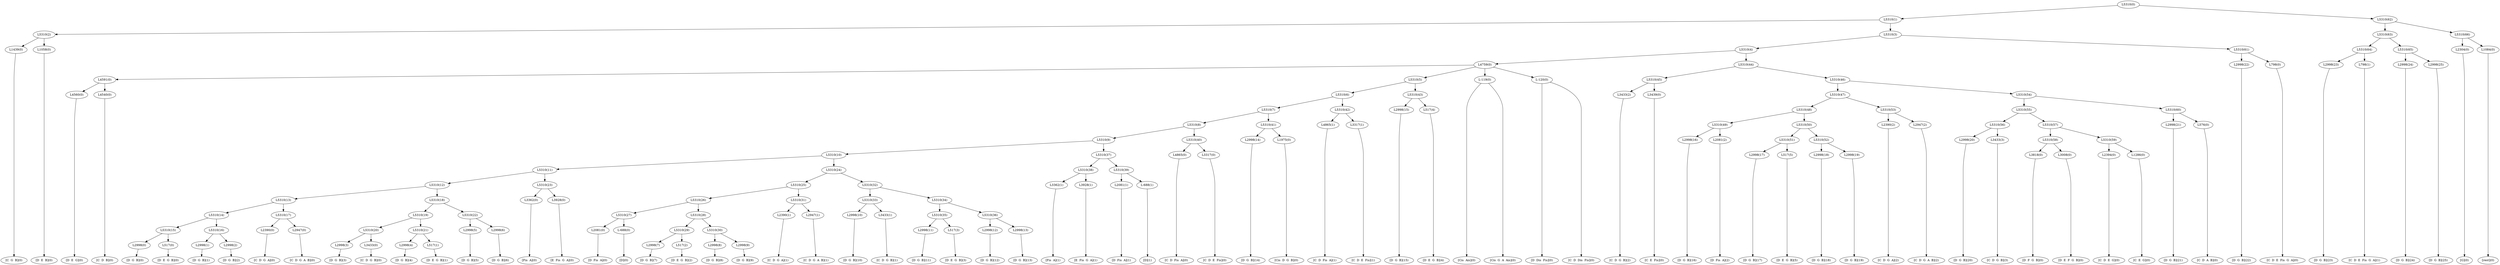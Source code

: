 digraph sample{
"L1439(0)"->"[C  G  B](0)"
"L1058(0)"->"[D  E  B](0)"
"L5310(2)"->"L1439(0)"
"L5310(2)"->"L1058(0)"
"L4560(0)"->"[D  E  G](0)"
"L4540(0)"->"[C  D  B](0)"
"L4591(0)"->"L4560(0)"
"L4591(0)"->"L4540(0)"
"L2998(0)"->"[D  G  B](0)"
"L517(0)"->"[D  E  G  B](0)"
"L5310(15)"->"L2998(0)"
"L5310(15)"->"L517(0)"
"L2998(1)"->"[D  G  B](1)"
"L2998(2)"->"[D  G  B](2)"
"L5310(16)"->"L2998(1)"
"L5310(16)"->"L2998(2)"
"L5310(14)"->"L5310(15)"
"L5310(14)"->"L5310(16)"
"L2390(0)"->"[C  D  G  A](0)"
"L2947(0)"->"[C  D  G  A  B](0)"
"L5310(17)"->"L2390(0)"
"L5310(17)"->"L2947(0)"
"L5310(13)"->"L5310(14)"
"L5310(13)"->"L5310(17)"
"L2998(3)"->"[D  G  B](3)"
"L3433(0)"->"[C  D  G  B](0)"
"L5310(20)"->"L2998(3)"
"L5310(20)"->"L3433(0)"
"L2998(4)"->"[D  G  B](4)"
"L517(1)"->"[D  E  G  B](1)"
"L5310(21)"->"L2998(4)"
"L5310(21)"->"L517(1)"
"L5310(19)"->"L5310(20)"
"L5310(19)"->"L5310(21)"
"L2998(5)"->"[D  G  B](5)"
"L2998(6)"->"[D  G  B](6)"
"L5310(22)"->"L2998(5)"
"L5310(22)"->"L2998(6)"
"L5310(18)"->"L5310(19)"
"L5310(18)"->"L5310(22)"
"L5310(12)"->"L5310(13)"
"L5310(12)"->"L5310(18)"
"L3362(0)"->"[Fis  A](0)"
"L3928(0)"->"[E  Fis  G  A](0)"
"L5310(23)"->"L3362(0)"
"L5310(23)"->"L3928(0)"
"L5310(11)"->"L5310(12)"
"L5310(11)"->"L5310(23)"
"L2081(0)"->"[D  Fis  A](0)"
"L-688(0)"->"[D](0)"
"L5310(27)"->"L2081(0)"
"L5310(27)"->"L-688(0)"
"L2998(7)"->"[D  G  B](7)"
"L517(2)"->"[D  E  G  B](2)"
"L5310(29)"->"L2998(7)"
"L5310(29)"->"L517(2)"
"L2998(8)"->"[D  G  B](8)"
"L2998(9)"->"[D  G  B](9)"
"L5310(30)"->"L2998(8)"
"L5310(30)"->"L2998(9)"
"L5310(28)"->"L5310(29)"
"L5310(28)"->"L5310(30)"
"L5310(26)"->"L5310(27)"
"L5310(26)"->"L5310(28)"
"L2390(1)"->"[C  D  G  A](1)"
"L2947(1)"->"[C  D  G  A  B](1)"
"L5310(31)"->"L2390(1)"
"L5310(31)"->"L2947(1)"
"L5310(25)"->"L5310(26)"
"L5310(25)"->"L5310(31)"
"L2998(10)"->"[D  G  B](10)"
"L3433(1)"->"[C  D  G  B](1)"
"L5310(33)"->"L2998(10)"
"L5310(33)"->"L3433(1)"
"L2998(11)"->"[D  G  B](11)"
"L517(3)"->"[D  E  G  B](3)"
"L5310(35)"->"L2998(11)"
"L5310(35)"->"L517(3)"
"L2998(12)"->"[D  G  B](12)"
"L2998(13)"->"[D  G  B](13)"
"L5310(36)"->"L2998(12)"
"L5310(36)"->"L2998(13)"
"L5310(34)"->"L5310(35)"
"L5310(34)"->"L5310(36)"
"L5310(32)"->"L5310(33)"
"L5310(32)"->"L5310(34)"
"L5310(24)"->"L5310(25)"
"L5310(24)"->"L5310(32)"
"L5310(10)"->"L5310(11)"
"L5310(10)"->"L5310(24)"
"L3362(1)"->"[Fis  A](1)"
"L3928(1)"->"[E  Fis  G  A](1)"
"L5310(38)"->"L3362(1)"
"L5310(38)"->"L3928(1)"
"L2081(1)"->"[D  Fis  A](1)"
"L-688(1)"->"[D](1)"
"L5310(39)"->"L2081(1)"
"L5310(39)"->"L-688(1)"
"L5310(37)"->"L5310(38)"
"L5310(37)"->"L5310(39)"
"L5310(9)"->"L5310(10)"
"L5310(9)"->"L5310(37)"
"L4865(0)"->"[C  D  Fis  A](0)"
"L3317(0)"->"[C  D  E  Fis](0)"
"L5310(40)"->"L4865(0)"
"L5310(40)"->"L3317(0)"
"L5310(8)"->"L5310(9)"
"L5310(8)"->"L5310(40)"
"L2998(14)"->"[D  G  B](14)"
"L1975(0)"->"[Cis  D  G  B](0)"
"L5310(41)"->"L2998(14)"
"L5310(41)"->"L1975(0)"
"L5310(7)"->"L5310(8)"
"L5310(7)"->"L5310(41)"
"L4865(1)"->"[C  D  Fis  A](1)"
"L3317(1)"->"[C  D  E  Fis](1)"
"L5310(42)"->"L4865(1)"
"L5310(42)"->"L3317(1)"
"L5310(6)"->"L5310(7)"
"L5310(6)"->"L5310(42)"
"L2998(15)"->"[D  G  B](15)"
"L517(4)"->"[D  E  G  B](4)"
"L5310(43)"->"L2998(15)"
"L5310(43)"->"L517(4)"
"L5310(5)"->"L5310(6)"
"L5310(5)"->"L5310(43)"
"L-119(0)"->"[Cis  Ais](0)"
"L-119(0)"->"[Cis  G  A  Ais](0)"
"L-120(0)"->"[D  Dis  Fis](0)"
"L-120(0)"->"[C  D  Dis  Fis](0)"
"L4759(0)"->"L4591(0)"
"L4759(0)"->"L5310(5)"
"L4759(0)"->"L-119(0)"
"L4759(0)"->"L-120(0)"
"L3433(2)"->"[C  D  G  B](2)"
"L3439(0)"->"[C  E  Fis](0)"
"L5310(45)"->"L3433(2)"
"L5310(45)"->"L3439(0)"
"L2998(16)"->"[D  G  B](16)"
"L2081(2)"->"[D  Fis  A](2)"
"L5310(49)"->"L2998(16)"
"L5310(49)"->"L2081(2)"
"L2998(17)"->"[D  G  B](17)"
"L517(5)"->"[D  E  G  B](5)"
"L5310(51)"->"L2998(17)"
"L5310(51)"->"L517(5)"
"L2998(18)"->"[D  G  B](18)"
"L2998(19)"->"[D  G  B](19)"
"L5310(52)"->"L2998(18)"
"L5310(52)"->"L2998(19)"
"L5310(50)"->"L5310(51)"
"L5310(50)"->"L5310(52)"
"L5310(48)"->"L5310(49)"
"L5310(48)"->"L5310(50)"
"L2390(2)"->"[C  D  G  A](2)"
"L2947(2)"->"[C  D  G  A  B](2)"
"L5310(53)"->"L2390(2)"
"L5310(53)"->"L2947(2)"
"L5310(47)"->"L5310(48)"
"L5310(47)"->"L5310(53)"
"L2998(20)"->"[D  G  B](20)"
"L3433(3)"->"[C  D  G  B](3)"
"L5310(56)"->"L2998(20)"
"L5310(56)"->"L3433(3)"
"L3818(0)"->"[D  F  G  B](0)"
"L3008(0)"->"[D  E  F  G  B](0)"
"L5310(58)"->"L3818(0)"
"L5310(58)"->"L3008(0)"
"L2394(0)"->"[C  D  E  G](0)"
"L1286(0)"->"[C  E  G](0)"
"L5310(59)"->"L2394(0)"
"L5310(59)"->"L1286(0)"
"L5310(57)"->"L5310(58)"
"L5310(57)"->"L5310(59)"
"L5310(55)"->"L5310(56)"
"L5310(55)"->"L5310(57)"
"L2998(21)"->"[D  G  B](21)"
"L576(0)"->"[C  D  A  B](0)"
"L5310(60)"->"L2998(21)"
"L5310(60)"->"L576(0)"
"L5310(54)"->"L5310(55)"
"L5310(54)"->"L5310(60)"
"L5310(46)"->"L5310(47)"
"L5310(46)"->"L5310(54)"
"L5310(44)"->"L5310(45)"
"L5310(44)"->"L5310(46)"
"L5310(4)"->"L4759(0)"
"L5310(4)"->"L5310(44)"
"L2998(22)"->"[D  G  B](22)"
"L798(0)"->"[C  D  E  Fis  G  A](0)"
"L5310(61)"->"L2998(22)"
"L5310(61)"->"L798(0)"
"L5310(3)"->"L5310(4)"
"L5310(3)"->"L5310(61)"
"L5310(1)"->"L5310(2)"
"L5310(1)"->"L5310(3)"
"L2998(23)"->"[D  G  B](23)"
"L798(1)"->"[C  D  E  Fis  G  A](1)"
"L5310(64)"->"L2998(23)"
"L5310(64)"->"L798(1)"
"L2998(24)"->"[D  G  B](24)"
"L2998(25)"->"[D  G  B](25)"
"L5310(65)"->"L2998(24)"
"L5310(65)"->"L2998(25)"
"L5310(63)"->"L5310(64)"
"L5310(63)"->"L5310(65)"
"L2304(0)"->"[G](0)"
"L1084(0)"->"[rest](0)"
"L5310(66)"->"L2304(0)"
"L5310(66)"->"L1084(0)"
"L5310(62)"->"L5310(63)"
"L5310(62)"->"L5310(66)"
"L5310(0)"->"L5310(1)"
"L5310(0)"->"L5310(62)"
{rank = min; "L5310(0)"}
{rank = same; "L5310(1)"; "L5310(62)";}
{rank = same; "L5310(2)"; "L5310(3)"; "L5310(63)"; "L5310(66)";}
{rank = same; "L1439(0)"; "L1058(0)"; "L5310(4)"; "L5310(61)"; "L5310(64)"; "L5310(65)"; "L2304(0)"; "L1084(0)";}
{rank = same; "L4759(0)"; "L5310(44)"; "L2998(22)"; "L798(0)"; "L2998(23)"; "L798(1)"; "L2998(24)"; "L2998(25)";}
{rank = same; "L4591(0)"; "L5310(5)"; "L-119(0)"; "L-120(0)"; "L5310(45)"; "L5310(46)";}
{rank = same; "L4560(0)"; "L4540(0)"; "L5310(6)"; "L5310(43)"; "L3433(2)"; "L3439(0)"; "L5310(47)"; "L5310(54)";}
{rank = same; "L5310(7)"; "L5310(42)"; "L2998(15)"; "L517(4)"; "L5310(48)"; "L5310(53)"; "L5310(55)"; "L5310(60)";}
{rank = same; "L5310(8)"; "L5310(41)"; "L4865(1)"; "L3317(1)"; "L5310(49)"; "L5310(50)"; "L2390(2)"; "L2947(2)"; "L5310(56)"; "L5310(57)"; "L2998(21)"; "L576(0)";}
{rank = same; "L5310(9)"; "L5310(40)"; "L2998(14)"; "L1975(0)"; "L2998(16)"; "L2081(2)"; "L5310(51)"; "L5310(52)"; "L2998(20)"; "L3433(3)"; "L5310(58)"; "L5310(59)";}
{rank = same; "L5310(10)"; "L5310(37)"; "L4865(0)"; "L3317(0)"; "L2998(17)"; "L517(5)"; "L2998(18)"; "L2998(19)"; "L3818(0)"; "L3008(0)"; "L2394(0)"; "L1286(0)";}
{rank = same; "L5310(11)"; "L5310(24)"; "L5310(38)"; "L5310(39)";}
{rank = same; "L5310(12)"; "L5310(23)"; "L5310(25)"; "L5310(32)"; "L3362(1)"; "L3928(1)"; "L2081(1)"; "L-688(1)";}
{rank = same; "L5310(13)"; "L5310(18)"; "L3362(0)"; "L3928(0)"; "L5310(26)"; "L5310(31)"; "L5310(33)"; "L5310(34)";}
{rank = same; "L5310(14)"; "L5310(17)"; "L5310(19)"; "L5310(22)"; "L5310(27)"; "L5310(28)"; "L2390(1)"; "L2947(1)"; "L2998(10)"; "L3433(1)"; "L5310(35)"; "L5310(36)";}
{rank = same; "L5310(15)"; "L5310(16)"; "L2390(0)"; "L2947(0)"; "L5310(20)"; "L5310(21)"; "L2998(5)"; "L2998(6)"; "L2081(0)"; "L-688(0)"; "L5310(29)"; "L5310(30)"; "L2998(11)"; "L517(3)"; "L2998(12)"; "L2998(13)";}
{rank = same; "L2998(0)"; "L517(0)"; "L2998(1)"; "L2998(2)"; "L2998(3)"; "L3433(0)"; "L2998(4)"; "L517(1)"; "L2998(7)"; "L517(2)"; "L2998(8)"; "L2998(9)";}
{rank = max; "[C  D  A  B](0)"; "[C  D  B](0)"; "[C  D  Dis  Fis](0)"; "[C  D  E  Fis  G  A](0)"; "[C  D  E  Fis  G  A](1)"; "[C  D  E  Fis](0)"; "[C  D  E  Fis](1)"; "[C  D  E  G](0)"; "[C  D  Fis  A](0)"; "[C  D  Fis  A](1)"; "[C  D  G  A  B](0)"; "[C  D  G  A  B](1)"; "[C  D  G  A  B](2)"; "[C  D  G  A](0)"; "[C  D  G  A](1)"; "[C  D  G  A](2)"; "[C  D  G  B](0)"; "[C  D  G  B](1)"; "[C  D  G  B](2)"; "[C  D  G  B](3)"; "[C  E  Fis](0)"; "[C  E  G](0)"; "[C  G  B](0)"; "[Cis  Ais](0)"; "[Cis  D  G  B](0)"; "[Cis  G  A  Ais](0)"; "[D  Dis  Fis](0)"; "[D  E  B](0)"; "[D  E  F  G  B](0)"; "[D  E  G  B](0)"; "[D  E  G  B](1)"; "[D  E  G  B](2)"; "[D  E  G  B](3)"; "[D  E  G  B](4)"; "[D  E  G  B](5)"; "[D  E  G](0)"; "[D  F  G  B](0)"; "[D  Fis  A](0)"; "[D  Fis  A](1)"; "[D  Fis  A](2)"; "[D  G  B](0)"; "[D  G  B](1)"; "[D  G  B](10)"; "[D  G  B](11)"; "[D  G  B](12)"; "[D  G  B](13)"; "[D  G  B](14)"; "[D  G  B](15)"; "[D  G  B](16)"; "[D  G  B](17)"; "[D  G  B](18)"; "[D  G  B](19)"; "[D  G  B](2)"; "[D  G  B](20)"; "[D  G  B](21)"; "[D  G  B](22)"; "[D  G  B](23)"; "[D  G  B](24)"; "[D  G  B](25)"; "[D  G  B](3)"; "[D  G  B](4)"; "[D  G  B](5)"; "[D  G  B](6)"; "[D  G  B](7)"; "[D  G  B](8)"; "[D  G  B](9)"; "[D](0)"; "[D](1)"; "[E  Fis  G  A](0)"; "[E  Fis  G  A](1)"; "[Fis  A](0)"; "[Fis  A](1)"; "[G](0)"; "[rest](0)";}
}